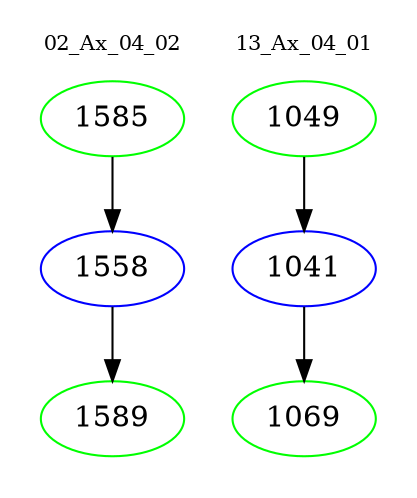 digraph{
subgraph cluster_0 {
color = white
label = "02_Ax_04_02";
fontsize=10;
T0_1585 [label="1585", color="green"]
T0_1585 -> T0_1558 [color="black"]
T0_1558 [label="1558", color="blue"]
T0_1558 -> T0_1589 [color="black"]
T0_1589 [label="1589", color="green"]
}
subgraph cluster_1 {
color = white
label = "13_Ax_04_01";
fontsize=10;
T1_1049 [label="1049", color="green"]
T1_1049 -> T1_1041 [color="black"]
T1_1041 [label="1041", color="blue"]
T1_1041 -> T1_1069 [color="black"]
T1_1069 [label="1069", color="green"]
}
}
